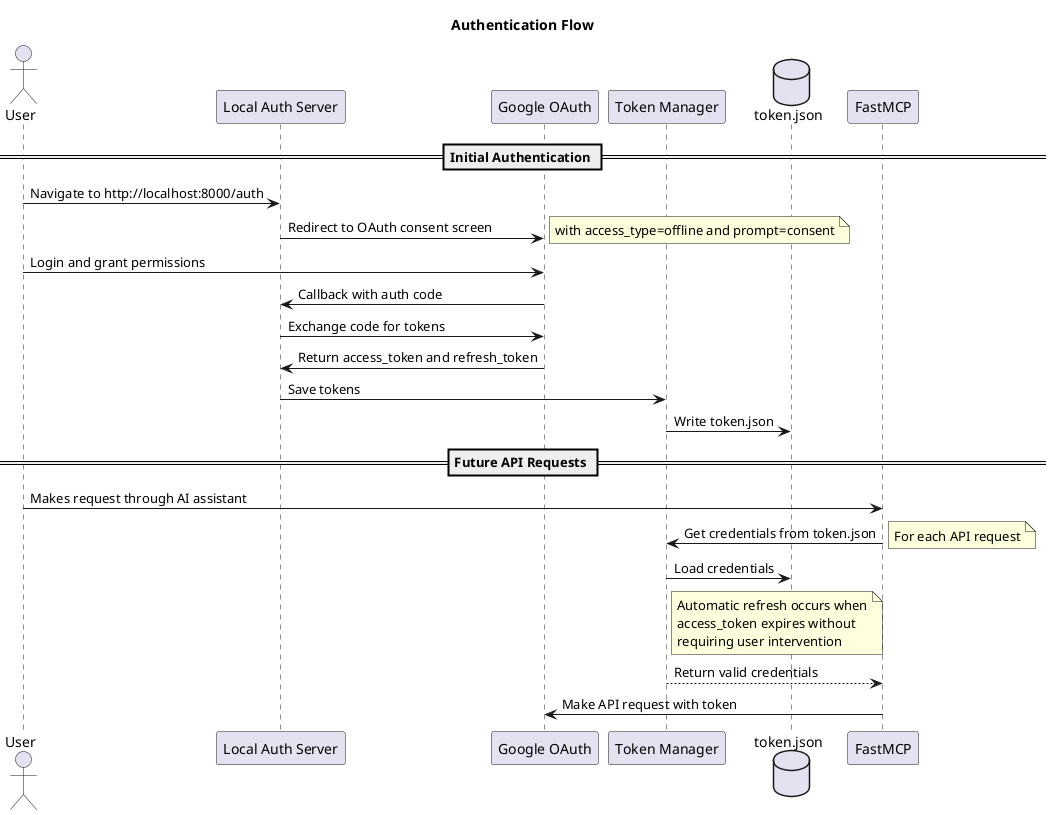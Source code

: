 @startuml Google Chat MCP Server Authentication Flow

actor "User" as User
participant "Local Auth Server" as AuthServer
participant "Google OAuth" as GoogleOAuth
participant "Token Manager" as TokenManager
database "token.json" as TokenFile

title Authentication Flow

== Initial Authentication ==

User -> AuthServer: Navigate to http://localhost:8000/auth
AuthServer -> GoogleOAuth: Redirect to OAuth consent screen
note right: with access_type=offline and prompt=consent
User -> GoogleOAuth: Login and grant permissions
GoogleOAuth -> AuthServer: Callback with auth code
AuthServer -> GoogleOAuth: Exchange code for tokens
GoogleOAuth -> AuthServer: Return access_token and refresh_token
AuthServer -> TokenManager: Save tokens
TokenManager -> TokenFile: Write token.json

== Future API Requests ==

User -> FastMCP: Makes request through AI assistant
FastMCP -> TokenManager: Get credentials from token.json
note right: For each API request
TokenManager -> TokenFile: Load credentials
note right of TokenManager: Automatic refresh occurs when\naccess_token expires without\nrequiring user intervention
TokenManager --> FastMCP: Return valid credentials
FastMCP -> GoogleOAuth: Make API request with token

@enduml 